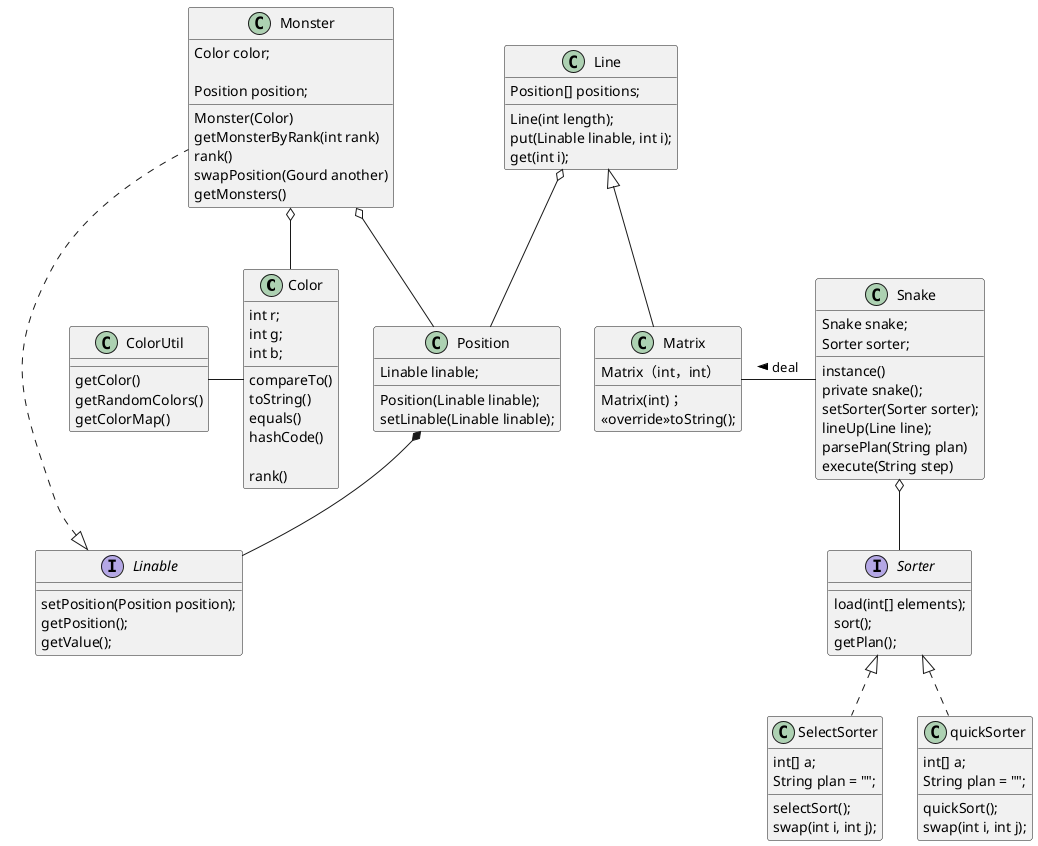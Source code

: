 @startuml
class Color{
    int r;
    int g;
    int b;
    compareTo()
    toString()
    equals()
    hashCode()

    rank()
}
class ColorUtil{
    getColor()
    getRandomColors()
    getColorMap()
}
ColorUtil - Color
interface Sorter {

    load(int[] elements);
    sort();
    getPlan();
    
}
class SelectSorter implements Sorter {
    int[] a;
    String plan = "";
    selectSort();
    swap(int i, int j);
}
class quickSorter implements Sorter {
    int[] a;
    String plan = "";
    quickSort();
    swap(int i, int j);
}
interface Linable {
    setPosition(Position position);
    getPosition();
    getValue();
}
class Position {
    Linable linable;
    Position(Linable linable);
    setLinable(Linable linable);
}
class Line {
    Position[] positions;
    
    Line(int length);
    put(Linable linable, int i);
    get(int i);
}
class Matrix extends Line{
    Matrix(int)；
    Matrix（int，int）
    <<override>>toString();
}
Line o-- Position
class Monster implements Linable {

    Color color;
    
    Position position;

    Monster(Color)
    getMonsterByRank(int rank)
    rank()
    swapPosition(Gourd another)
    
    getMonsters()
}
Monster o-- Position
Monster o-- Color
Position *-- Linable
class Snake {

    Snake snake;
    Sorter sorter;
    instance()
    private snake();
    setSorter(Sorter sorter);
    lineUp(Line line);
    parsePlan(String plan)
    execute(String step)
}
Snake o-- Sorter
Matrix - Snake: deal <
@enduml